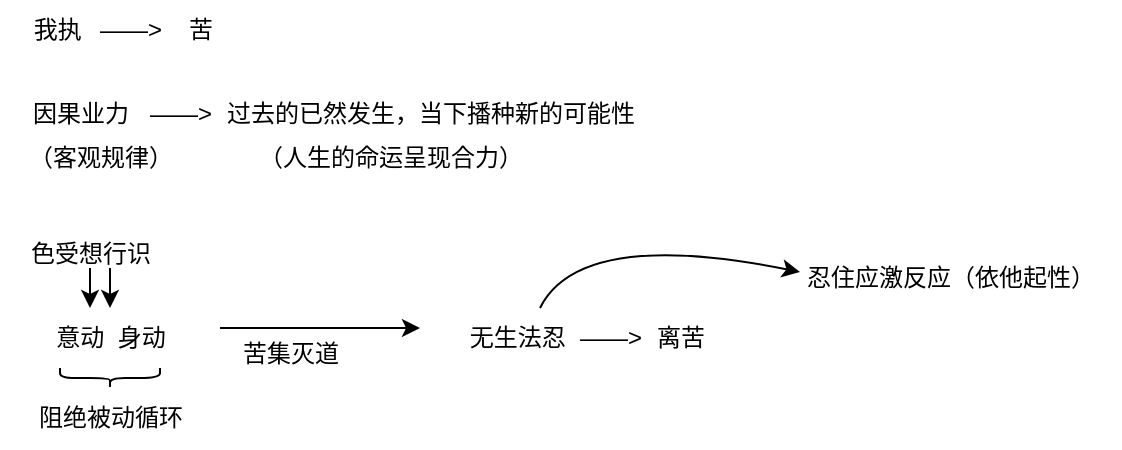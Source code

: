 <mxfile version="28.1.2">
  <diagram name="第 1 页" id="S__b25z2ENVKFjySh0Ca">
    <mxGraphModel dx="2066" dy="1137" grid="1" gridSize="10" guides="1" tooltips="1" connect="1" arrows="1" fold="1" page="1" pageScale="1" pageWidth="827" pageHeight="1169" math="0" shadow="0">
      <root>
        <mxCell id="0" />
        <mxCell id="1" parent="0" />
        <mxCell id="gaEWtHbvREKr-Lk5FOce-1" value="我执&amp;nbsp;" style="text;html=1;align=center;verticalAlign=middle;resizable=0;points=[];autosize=1;strokeColor=none;fillColor=none;" parent="1" vertex="1">
          <mxGeometry x="45" y="48" width="50" height="30" as="geometry" />
        </mxCell>
        <mxCell id="gaEWtHbvREKr-Lk5FOce-2" value="——&amp;gt;" style="text;html=1;align=center;verticalAlign=middle;resizable=0;points=[];autosize=1;strokeColor=none;fillColor=none;" parent="1" vertex="1">
          <mxGeometry x="80" y="48" width="50" height="30" as="geometry" />
        </mxCell>
        <mxCell id="gaEWtHbvREKr-Lk5FOce-3" value="苦" style="text;html=1;align=center;verticalAlign=middle;resizable=0;points=[];autosize=1;strokeColor=none;fillColor=none;" parent="1" vertex="1">
          <mxGeometry x="120" y="48" width="40" height="30" as="geometry" />
        </mxCell>
        <mxCell id="gaEWtHbvREKr-Lk5FOce-4" value="无生法忍&amp;nbsp;" style="text;html=1;align=center;verticalAlign=middle;resizable=0;points=[];autosize=1;strokeColor=none;fillColor=none;" parent="1" vertex="1">
          <mxGeometry x="265" y="202" width="70" height="30" as="geometry" />
        </mxCell>
        <mxCell id="gaEWtHbvREKr-Lk5FOce-5" value="——&amp;gt;" style="text;html=1;align=center;verticalAlign=middle;resizable=0;points=[];autosize=1;strokeColor=none;fillColor=none;" parent="1" vertex="1">
          <mxGeometry x="320" y="202" width="50" height="30" as="geometry" />
        </mxCell>
        <mxCell id="gaEWtHbvREKr-Lk5FOce-6" value="离苦" style="text;html=1;align=center;verticalAlign=middle;resizable=0;points=[];autosize=1;strokeColor=none;fillColor=none;" parent="1" vertex="1">
          <mxGeometry x="355" y="202" width="50" height="30" as="geometry" />
        </mxCell>
        <mxCell id="gaEWtHbvREKr-Lk5FOce-7" value="" style="endArrow=classic;html=1;rounded=0;strokeColor=none;curved=1;" parent="1" edge="1">
          <mxGeometry width="50" height="50" relative="1" as="geometry">
            <mxPoint x="100" y="120" as="sourcePoint" />
            <mxPoint x="150" y="70" as="targetPoint" />
          </mxGeometry>
        </mxCell>
        <mxCell id="gaEWtHbvREKr-Lk5FOce-8" value="" style="endArrow=classic;html=1;rounded=0;curved=1;" parent="1" edge="1">
          <mxGeometry width="50" height="50" relative="1" as="geometry">
            <mxPoint x="310" y="202" as="sourcePoint" />
            <mxPoint x="440" y="184" as="targetPoint" />
            <Array as="points">
              <mxPoint x="330" y="162" />
            </Array>
          </mxGeometry>
        </mxCell>
        <mxCell id="gaEWtHbvREKr-Lk5FOce-9" value="忍住应激反应（依他起性）" style="text;html=1;align=center;verticalAlign=middle;resizable=0;points=[];autosize=1;strokeColor=none;fillColor=none;" parent="1" vertex="1">
          <mxGeometry x="430" y="172" width="170" height="30" as="geometry" />
        </mxCell>
        <mxCell id="gaEWtHbvREKr-Lk5FOce-10" value="因果业力" style="text;html=1;align=center;verticalAlign=middle;resizable=0;points=[];autosize=1;strokeColor=none;fillColor=none;" parent="1" vertex="1">
          <mxGeometry x="45" y="90" width="70" height="30" as="geometry" />
        </mxCell>
        <mxCell id="gaEWtHbvREKr-Lk5FOce-11" value="——&amp;gt;" style="text;html=1;align=center;verticalAlign=middle;resizable=0;points=[];autosize=1;strokeColor=none;fillColor=none;" parent="1" vertex="1">
          <mxGeometry x="105" y="90" width="50" height="30" as="geometry" />
        </mxCell>
        <mxCell id="gaEWtHbvREKr-Lk5FOce-12" value="过去的已然发生，当下播种新的可能性" style="text;html=1;align=center;verticalAlign=middle;resizable=0;points=[];autosize=1;strokeColor=none;fillColor=none;" parent="1" vertex="1">
          <mxGeometry x="140" y="90" width="230" height="30" as="geometry" />
        </mxCell>
        <mxCell id="gaEWtHbvREKr-Lk5FOce-13" value="（客观规律）" style="text;html=1;align=center;verticalAlign=middle;resizable=0;points=[];autosize=1;strokeColor=none;fillColor=none;" parent="1" vertex="1">
          <mxGeometry x="40" y="112" width="100" height="30" as="geometry" />
        </mxCell>
        <mxCell id="gaEWtHbvREKr-Lk5FOce-14" value="（人生的命运呈现合力）" style="text;html=1;align=center;verticalAlign=middle;resizable=0;points=[];autosize=1;strokeColor=none;fillColor=none;" parent="1" vertex="1">
          <mxGeometry x="155" y="112" width="160" height="30" as="geometry" />
        </mxCell>
        <mxCell id="gaEWtHbvREKr-Lk5FOce-15" value="色受想行识" style="text;html=1;align=center;verticalAlign=middle;resizable=0;points=[];autosize=1;strokeColor=none;fillColor=none;" parent="1" vertex="1">
          <mxGeometry x="45" y="160" width="80" height="30" as="geometry" />
        </mxCell>
        <mxCell id="gaEWtHbvREKr-Lk5FOce-16" value="" style="endArrow=classic;html=1;rounded=0;" parent="1" edge="1">
          <mxGeometry width="50" height="50" relative="1" as="geometry">
            <mxPoint x="85" y="182" as="sourcePoint" />
            <mxPoint x="85" y="202" as="targetPoint" />
          </mxGeometry>
        </mxCell>
        <mxCell id="gaEWtHbvREKr-Lk5FOce-18" value="" style="endArrow=classic;html=1;rounded=0;" parent="1" edge="1">
          <mxGeometry width="50" height="50" relative="1" as="geometry">
            <mxPoint x="95" y="182" as="sourcePoint" />
            <mxPoint x="95" y="202" as="targetPoint" />
          </mxGeometry>
        </mxCell>
        <mxCell id="gaEWtHbvREKr-Lk5FOce-19" value="意动&amp;nbsp; 身动" style="text;html=1;align=center;verticalAlign=middle;resizable=0;points=[];autosize=1;strokeColor=none;fillColor=none;" parent="1" vertex="1">
          <mxGeometry x="55" y="202" width="80" height="30" as="geometry" />
        </mxCell>
        <mxCell id="gaEWtHbvREKr-Lk5FOce-20" value="" style="shape=curlyBracket;whiteSpace=wrap;html=1;rounded=1;flipH=1;labelPosition=right;verticalLabelPosition=middle;align=left;verticalAlign=middle;direction=north;" parent="1" vertex="1">
          <mxGeometry x="70" y="232" width="50" height="10" as="geometry" />
        </mxCell>
        <mxCell id="gaEWtHbvREKr-Lk5FOce-21" value="阻绝被动循环" style="text;html=1;align=center;verticalAlign=middle;resizable=0;points=[];autosize=1;strokeColor=none;fillColor=none;" parent="1" vertex="1">
          <mxGeometry x="45" y="242" width="100" height="30" as="geometry" />
        </mxCell>
        <mxCell id="RJpZnBPKvuyQVRzW6pbo-1" value="" style="edgeStyle=none;orthogonalLoop=1;jettySize=auto;html=1;rounded=0;" edge="1" parent="1">
          <mxGeometry width="100" relative="1" as="geometry">
            <mxPoint x="150" y="212" as="sourcePoint" />
            <mxPoint x="250" y="212" as="targetPoint" />
            <Array as="points" />
          </mxGeometry>
        </mxCell>
        <mxCell id="RJpZnBPKvuyQVRzW6pbo-2" value="苦集灭道" style="text;html=1;align=center;verticalAlign=middle;resizable=0;points=[];autosize=1;strokeColor=none;fillColor=none;" vertex="1" parent="1">
          <mxGeometry x="150" y="210" width="70" height="30" as="geometry" />
        </mxCell>
      </root>
    </mxGraphModel>
  </diagram>
</mxfile>
